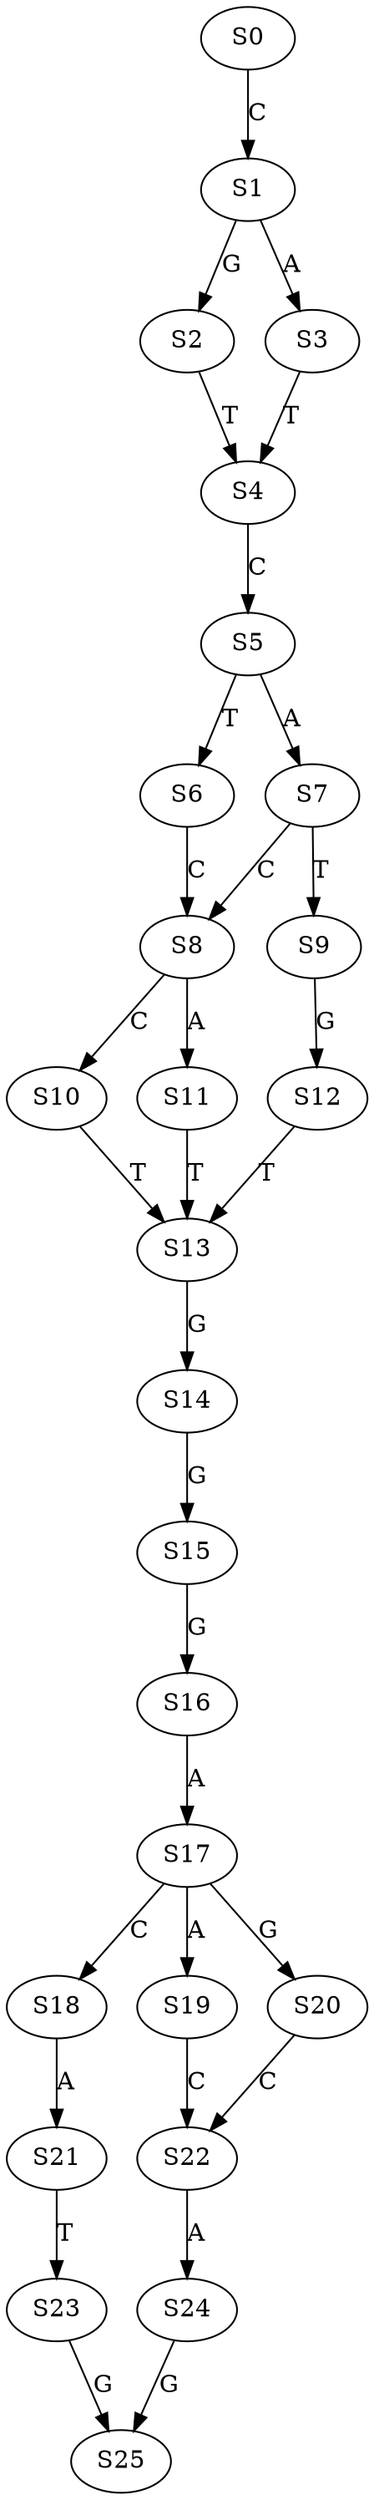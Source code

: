 strict digraph  {
	S0 -> S1 [ label = C ];
	S1 -> S2 [ label = G ];
	S1 -> S3 [ label = A ];
	S2 -> S4 [ label = T ];
	S3 -> S4 [ label = T ];
	S4 -> S5 [ label = C ];
	S5 -> S6 [ label = T ];
	S5 -> S7 [ label = A ];
	S6 -> S8 [ label = C ];
	S7 -> S9 [ label = T ];
	S7 -> S8 [ label = C ];
	S8 -> S10 [ label = C ];
	S8 -> S11 [ label = A ];
	S9 -> S12 [ label = G ];
	S10 -> S13 [ label = T ];
	S11 -> S13 [ label = T ];
	S12 -> S13 [ label = T ];
	S13 -> S14 [ label = G ];
	S14 -> S15 [ label = G ];
	S15 -> S16 [ label = G ];
	S16 -> S17 [ label = A ];
	S17 -> S18 [ label = C ];
	S17 -> S19 [ label = A ];
	S17 -> S20 [ label = G ];
	S18 -> S21 [ label = A ];
	S19 -> S22 [ label = C ];
	S20 -> S22 [ label = C ];
	S21 -> S23 [ label = T ];
	S22 -> S24 [ label = A ];
	S23 -> S25 [ label = G ];
	S24 -> S25 [ label = G ];
}
